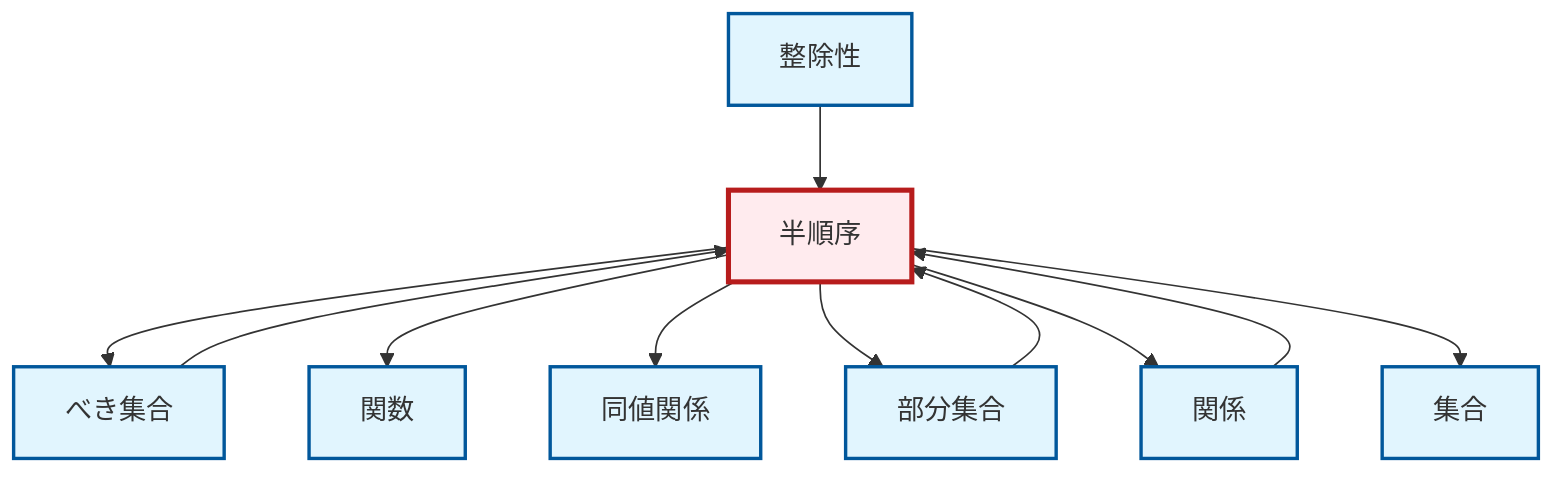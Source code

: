 graph TD
    classDef definition fill:#e1f5fe,stroke:#01579b,stroke-width:2px
    classDef theorem fill:#f3e5f5,stroke:#4a148c,stroke-width:2px
    classDef axiom fill:#fff3e0,stroke:#e65100,stroke-width:2px
    classDef example fill:#e8f5e9,stroke:#1b5e20,stroke-width:2px
    classDef current fill:#ffebee,stroke:#b71c1c,stroke-width:3px
    def-partial-order["半順序"]:::definition
    def-function["関数"]:::definition
    def-set["集合"]:::definition
    def-equivalence-relation["同値関係"]:::definition
    def-relation["関係"]:::definition
    def-divisibility["整除性"]:::definition
    def-power-set["べき集合"]:::definition
    def-subset["部分集合"]:::definition
    def-power-set --> def-partial-order
    def-partial-order --> def-power-set
    def-partial-order --> def-function
    def-partial-order --> def-equivalence-relation
    def-divisibility --> def-partial-order
    def-partial-order --> def-subset
    def-partial-order --> def-relation
    def-relation --> def-partial-order
    def-subset --> def-partial-order
    def-partial-order --> def-set
    class def-partial-order current